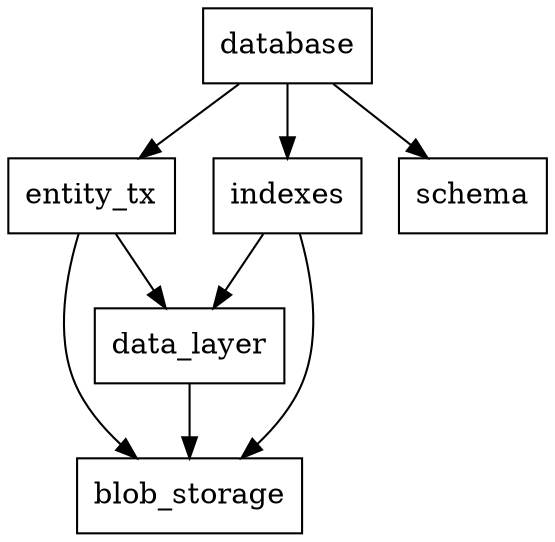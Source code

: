 // Abstraction layers in Vault.
digraph abstractions {
    node [shape=box];

    blob_storage;

    data_layer -> blob_storage;

    entity_tx -> blob_storage;
    entity_tx -> data_layer;

    indexes -> blob_storage;
    indexes -> data_layer;

    schema;

    database -> schema;
    database -> entity_tx;
    database -> indexes;
}
